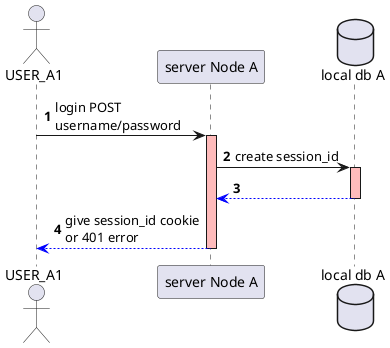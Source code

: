 @startuml

skinparam shadowing false

autonumber

actor "USER_A1" as client
participant "server Node A" as serverA
database "local db A" as dbA

client -> serverA: login POST\nusername/password
activate serverA #FFBBBB

serverA -> dbA: create session_id
activate dbA #FFBBBB
dbA -[#blue]-> serverA
deactivate dbA

client <[#blue]-- serverA: give session_id cookie\nor 401 error

deactivate serverA #FFBBBB

@enduml
